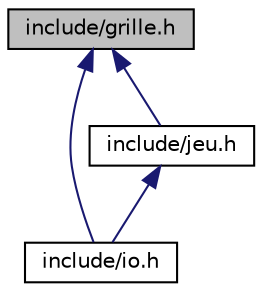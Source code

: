 digraph "include/grille.h"
{
  edge [fontname="Helvetica",fontsize="10",labelfontname="Helvetica",labelfontsize="10"];
  node [fontname="Helvetica",fontsize="10",shape=record];
  Node4 [label="include/grille.h",height=0.2,width=0.4,color="black", fillcolor="grey75", style="filled", fontcolor="black"];
  Node4 -> Node5 [dir="back",color="midnightblue",fontsize="10",style="solid",fontname="Helvetica"];
  Node5 [label="include/io.h",height=0.2,width=0.4,color="black", fillcolor="white", style="filled",URL="$io_8h.html",tooltip="Affichage des grilles. "];
  Node4 -> Node6 [dir="back",color="midnightblue",fontsize="10",style="solid",fontname="Helvetica"];
  Node6 [label="include/jeu.h",height=0.2,width=0.4,color="black", fillcolor="white", style="filled",URL="$jeu_8h.html",tooltip="Fonctions permettant l&#39;avancement du jeu. "];
  Node6 -> Node5 [dir="back",color="midnightblue",fontsize="10",style="solid",fontname="Helvetica"];
}
